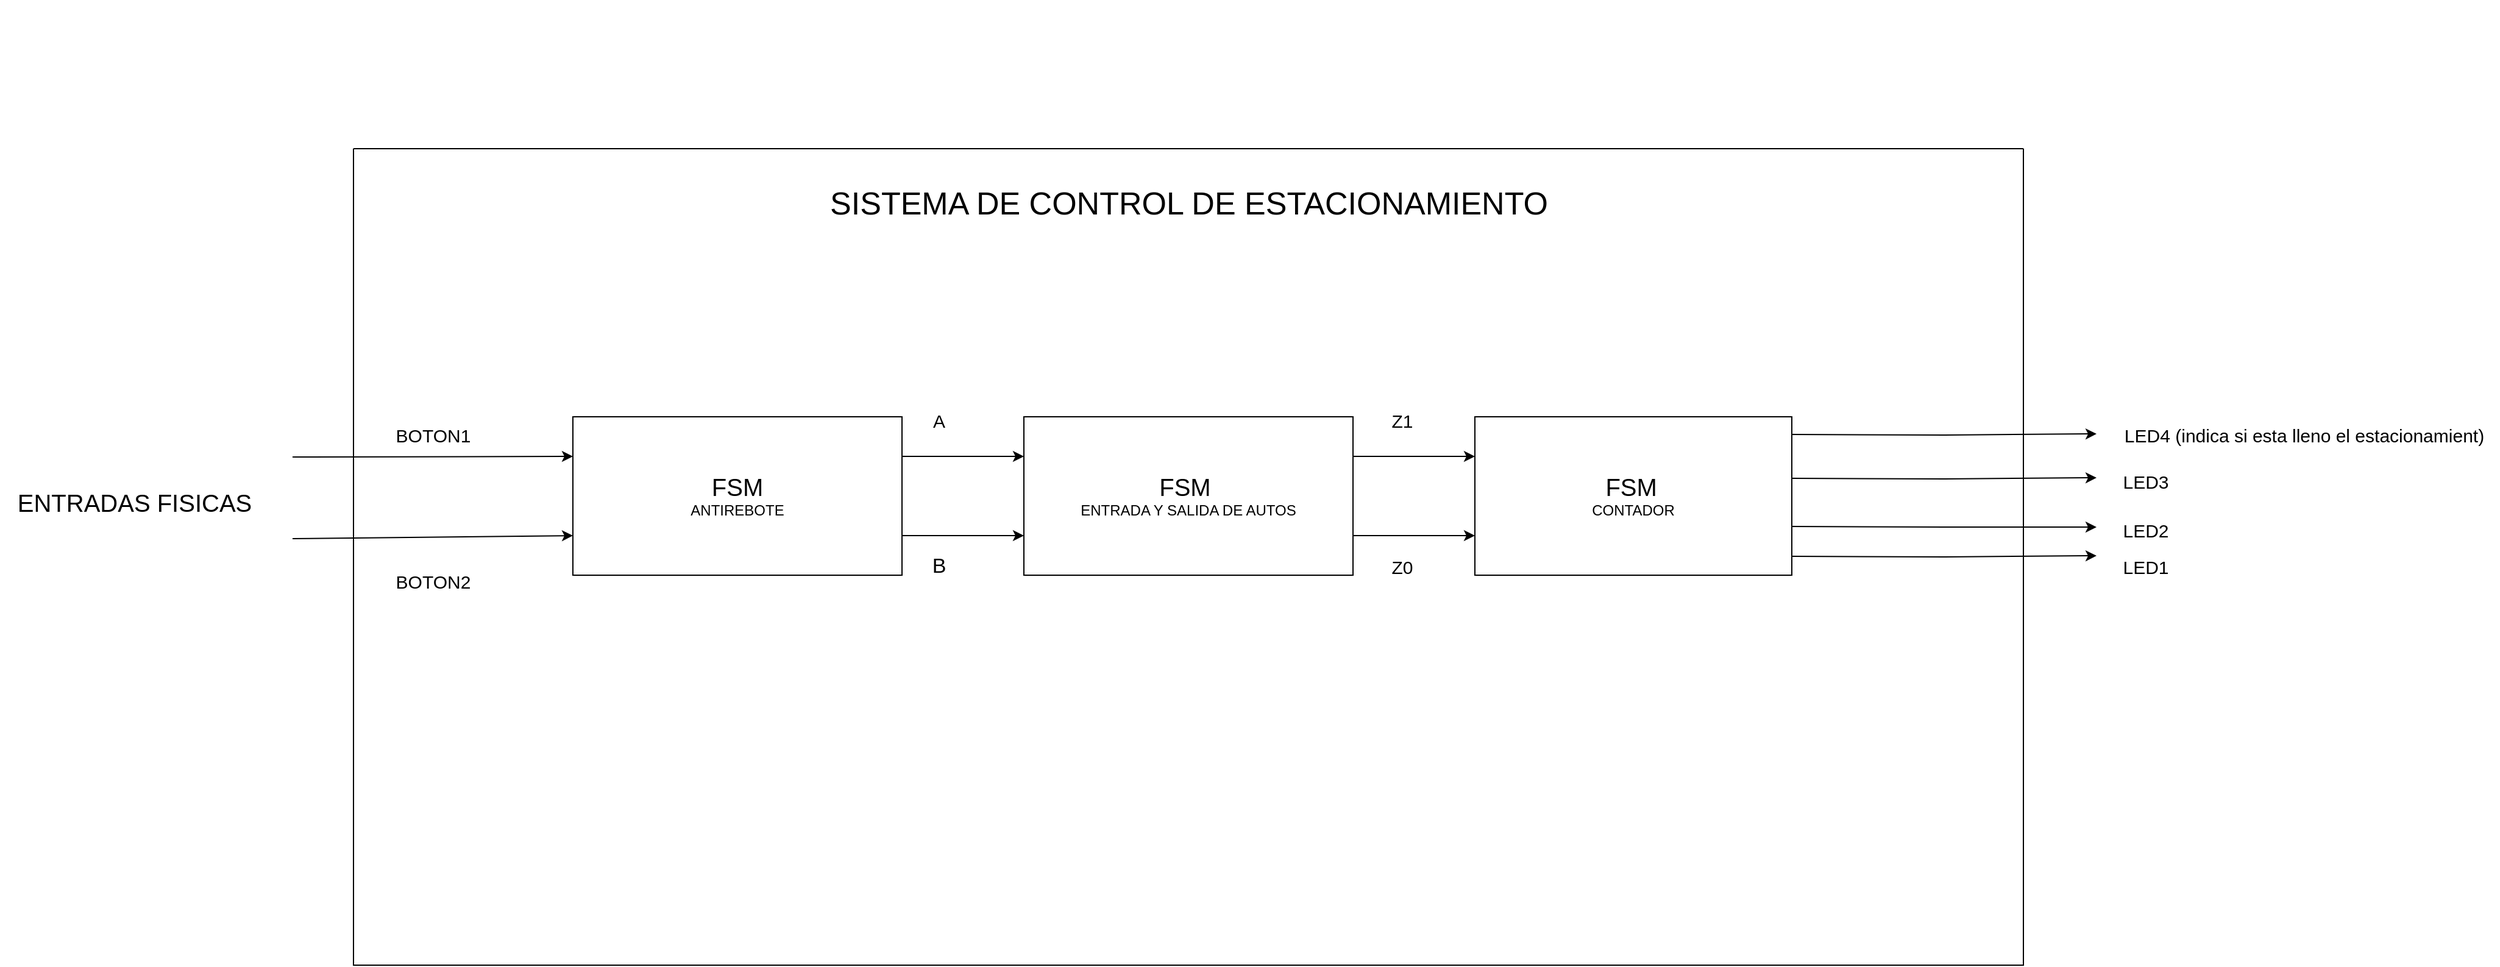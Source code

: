 <mxfile version="27.1.6">
  <diagram name="Página-1" id="I1SomiNjjq00_smB_cam">
    <mxGraphModel dx="2113" dy="647" grid="1" gridSize="10" guides="1" tooltips="1" connect="1" arrows="1" fold="1" page="1" pageScale="1" pageWidth="827" pageHeight="1169" math="1" shadow="0">
      <root>
        <mxCell id="0" />
        <mxCell id="1" parent="0" />
        <mxCell id="znKU4BLueMgDknyYY0CS-10" style="edgeStyle=orthogonalEdgeStyle;rounded=0;orthogonalLoop=1;jettySize=auto;html=1;exitX=1;exitY=0.25;exitDx=0;exitDy=0;entryX=0;entryY=0.25;entryDx=0;entryDy=0;" parent="1" source="znKU4BLueMgDknyYY0CS-1" target="znKU4BLueMgDknyYY0CS-2" edge="1">
          <mxGeometry relative="1" as="geometry" />
        </mxCell>
        <mxCell id="znKU4BLueMgDknyYY0CS-11" style="edgeStyle=orthogonalEdgeStyle;rounded=0;orthogonalLoop=1;jettySize=auto;html=1;exitX=1;exitY=0.75;exitDx=0;exitDy=0;entryX=0;entryY=0.75;entryDx=0;entryDy=0;" parent="1" source="znKU4BLueMgDknyYY0CS-1" target="znKU4BLueMgDknyYY0CS-2" edge="1">
          <mxGeometry relative="1" as="geometry" />
        </mxCell>
        <mxCell id="znKU4BLueMgDknyYY0CS-1" value="&lt;font style=&quot;font-size: 20px; color: light-dark(rgb(0, 0, 0), rgb(0, 255, 255));&quot;&gt;FSM&amp;nbsp;&lt;/font&gt;&lt;br&gt;ENTRADA Y SALIDA DE AUTOS" style="rounded=0;whiteSpace=wrap;html=1;" parent="1" vertex="1">
          <mxGeometry x="2290" y="2490" width="270" height="130" as="geometry" />
        </mxCell>
        <mxCell id="znKU4BLueMgDknyYY0CS-2" value="&lt;font style=&quot;font-size: 20px; color: light-dark(rgb(0, 0, 0), rgb(0, 255, 255));&quot;&gt;FSM&lt;/font&gt;&amp;nbsp;&lt;br&gt;CONTADOR" style="whiteSpace=wrap;html=1;" parent="1" vertex="1">
          <mxGeometry x="2660" y="2490" width="260" height="130" as="geometry" />
        </mxCell>
        <mxCell id="znKU4BLueMgDknyYY0CS-8" style="edgeStyle=orthogonalEdgeStyle;rounded=0;orthogonalLoop=1;jettySize=auto;html=1;exitX=1;exitY=0.25;exitDx=0;exitDy=0;entryX=0;entryY=0.25;entryDx=0;entryDy=0;" parent="1" source="znKU4BLueMgDknyYY0CS-3" target="znKU4BLueMgDknyYY0CS-1" edge="1">
          <mxGeometry relative="1" as="geometry" />
        </mxCell>
        <mxCell id="znKU4BLueMgDknyYY0CS-9" style="edgeStyle=orthogonalEdgeStyle;rounded=0;orthogonalLoop=1;jettySize=auto;html=1;exitX=1;exitY=0.75;exitDx=0;exitDy=0;entryX=0;entryY=0.75;entryDx=0;entryDy=0;" parent="1" source="znKU4BLueMgDknyYY0CS-3" target="znKU4BLueMgDknyYY0CS-1" edge="1">
          <mxGeometry relative="1" as="geometry" />
        </mxCell>
        <mxCell id="znKU4BLueMgDknyYY0CS-3" value="&lt;font style=&quot;font-size: 20px; background-color: light-dark(#ffffff, var(--ge-dark-color, #121212)); color: light-dark(rgb(0, 0, 0), rgb(51, 255, 255));&quot;&gt;FSM&lt;/font&gt;&lt;div&gt;ANTIREBOTE&lt;/div&gt;" style="rounded=0;whiteSpace=wrap;html=1;" parent="1" vertex="1">
          <mxGeometry x="1920" y="2490" width="270" height="130" as="geometry" />
        </mxCell>
        <mxCell id="znKU4BLueMgDknyYY0CS-5" value="" style="endArrow=classic;html=1;rounded=0;entryX=0;entryY=0.25;entryDx=0;entryDy=0;" parent="1" target="znKU4BLueMgDknyYY0CS-3" edge="1">
          <mxGeometry width="50" height="50" relative="1" as="geometry">
            <mxPoint x="1690" y="2523" as="sourcePoint" />
            <mxPoint x="2070" y="2620" as="targetPoint" />
            <Array as="points" />
          </mxGeometry>
        </mxCell>
        <mxCell id="znKU4BLueMgDknyYY0CS-6" value="" style="endArrow=classic;html=1;rounded=0;entryX=0;entryY=0.75;entryDx=0;entryDy=0;" parent="1" target="znKU4BLueMgDknyYY0CS-3" edge="1">
          <mxGeometry width="50" height="50" relative="1" as="geometry">
            <mxPoint x="1690" y="2590" as="sourcePoint" />
            <mxPoint x="2010" y="2650" as="targetPoint" />
            <Array as="points" />
          </mxGeometry>
        </mxCell>
        <mxCell id="XfpTDZuc2QoqP7Mxh58M-2" value="" style="swimlane;startSize=0;" vertex="1" parent="1">
          <mxGeometry x="1740" y="2270" width="1370" height="670" as="geometry" />
        </mxCell>
        <mxCell id="znKU4BLueMgDknyYY0CS-7" value="&lt;font style=&quot;font-size: 15px;&quot;&gt;BOTON1&lt;/font&gt;" style="text;html=1;align=center;verticalAlign=middle;resizable=0;points=[];autosize=1;strokeColor=none;fillColor=none;" parent="XfpTDZuc2QoqP7Mxh58M-2" vertex="1">
          <mxGeometry x="25" y="220" width="80" height="30" as="geometry" />
        </mxCell>
        <mxCell id="XfpTDZuc2QoqP7Mxh58M-4" value="&lt;font style=&quot;font-size: 15px;&quot;&gt;BOTON2&lt;/font&gt;" style="text;html=1;align=center;verticalAlign=middle;resizable=0;points=[];autosize=1;strokeColor=none;fillColor=none;" vertex="1" parent="XfpTDZuc2QoqP7Mxh58M-2">
          <mxGeometry x="25" y="340" width="80" height="30" as="geometry" />
        </mxCell>
        <mxCell id="znKU4BLueMgDknyYY0CS-12" style="edgeStyle=orthogonalEdgeStyle;rounded=0;orthogonalLoop=1;jettySize=auto;html=1;exitX=1;exitY=0.25;exitDx=0;exitDy=0;" parent="XfpTDZuc2QoqP7Mxh58M-2" edge="1">
          <mxGeometry relative="1" as="geometry">
            <mxPoint x="1430" y="234" as="targetPoint" />
            <mxPoint x="1180" y="234.5" as="sourcePoint" />
          </mxGeometry>
        </mxCell>
        <mxCell id="XfpTDZuc2QoqP7Mxh58M-10" style="edgeStyle=orthogonalEdgeStyle;rounded=0;orthogonalLoop=1;jettySize=auto;html=1;exitX=1;exitY=0.25;exitDx=0;exitDy=0;" edge="1" parent="XfpTDZuc2QoqP7Mxh58M-2">
          <mxGeometry relative="1" as="geometry">
            <mxPoint x="1430" y="270" as="targetPoint" />
            <mxPoint x="1180" y="270.5" as="sourcePoint" />
          </mxGeometry>
        </mxCell>
        <mxCell id="XfpTDZuc2QoqP7Mxh58M-11" style="edgeStyle=orthogonalEdgeStyle;rounded=0;orthogonalLoop=1;jettySize=auto;html=1;exitX=1;exitY=0.25;exitDx=0;exitDy=0;" edge="1" parent="XfpTDZuc2QoqP7Mxh58M-2">
          <mxGeometry relative="1" as="geometry">
            <mxPoint x="1430" y="334" as="targetPoint" />
            <mxPoint x="1180" y="334.5" as="sourcePoint" />
          </mxGeometry>
        </mxCell>
        <mxCell id="znKU4BLueMgDknyYY0CS-13" style="edgeStyle=orthogonalEdgeStyle;rounded=0;orthogonalLoop=1;jettySize=auto;html=1;exitX=1;exitY=0.75;exitDx=0;exitDy=0;" parent="XfpTDZuc2QoqP7Mxh58M-2" edge="1">
          <mxGeometry relative="1" as="geometry">
            <mxPoint x="1430" y="310.5" as="targetPoint" />
            <mxPoint x="1180" y="310" as="sourcePoint" />
          </mxGeometry>
        </mxCell>
        <mxCell id="XfpTDZuc2QoqP7Mxh58M-19" value="&lt;font style=&quot;font-size: 26px;&quot;&gt;SISTEMA DE CONTROL DE ESTACIONAMIENTO&lt;/font&gt;" style="text;html=1;align=center;verticalAlign=middle;resizable=0;points=[];autosize=1;strokeColor=none;fillColor=none;" vertex="1" parent="XfpTDZuc2QoqP7Mxh58M-2">
          <mxGeometry x="380" y="25" width="610" height="40" as="geometry" />
        </mxCell>
        <mxCell id="XfpTDZuc2QoqP7Mxh58M-3" value="&lt;font style=&quot;font-size: 20px;&quot;&gt;ENTRADAS FISICAS&lt;/font&gt;" style="text;html=1;align=center;verticalAlign=middle;resizable=0;points=[];autosize=1;strokeColor=none;fillColor=none;" vertex="1" parent="1">
          <mxGeometry x="1450" y="2540" width="220" height="40" as="geometry" />
        </mxCell>
        <mxCell id="XfpTDZuc2QoqP7Mxh58M-5" value="&lt;font style=&quot;font-size: 15px;&quot;&gt;A&lt;/font&gt;" style="text;html=1;align=center;verticalAlign=middle;resizable=0;points=[];autosize=1;strokeColor=none;fillColor=none;" vertex="1" parent="1">
          <mxGeometry x="2205" y="2478" width="30" height="30" as="geometry" />
        </mxCell>
        <mxCell id="XfpTDZuc2QoqP7Mxh58M-6" value="&lt;font style=&quot;font-size: 17px;&quot;&gt;B&lt;/font&gt;" style="text;html=1;align=center;verticalAlign=middle;resizable=0;points=[];autosize=1;strokeColor=none;fillColor=none;" vertex="1" parent="1">
          <mxGeometry x="2205" y="2598" width="30" height="30" as="geometry" />
        </mxCell>
        <mxCell id="XfpTDZuc2QoqP7Mxh58M-7" value="&lt;font style=&quot;font-size: 15px;&quot;&gt;Z1&lt;/font&gt;" style="text;html=1;align=center;verticalAlign=middle;resizable=0;points=[];autosize=1;strokeColor=none;fillColor=none;" vertex="1" parent="1">
          <mxGeometry x="2580" y="2478" width="40" height="30" as="geometry" />
        </mxCell>
        <mxCell id="XfpTDZuc2QoqP7Mxh58M-8" value="&lt;font style=&quot;font-size: 15px;&quot;&gt;Z0&lt;/font&gt;" style="text;html=1;align=center;verticalAlign=middle;resizable=0;points=[];autosize=1;strokeColor=none;fillColor=none;" vertex="1" parent="1">
          <mxGeometry x="2580" y="2598" width="40" height="30" as="geometry" />
        </mxCell>
        <mxCell id="XfpTDZuc2QoqP7Mxh58M-12" value="&lt;font style=&quot;font-size: 15px;&quot;&gt;LED4 (indica si esta lleno el estacionamient)&lt;/font&gt;" style="text;html=1;align=center;verticalAlign=middle;resizable=0;points=[];autosize=1;strokeColor=none;fillColor=none;" vertex="1" parent="1">
          <mxGeometry x="3180" y="2490" width="320" height="30" as="geometry" />
        </mxCell>
        <mxCell id="XfpTDZuc2QoqP7Mxh58M-13" value="&lt;font style=&quot;font-size: 15px;&quot;&gt;LED3&lt;/font&gt;" style="text;html=1;align=center;verticalAlign=middle;resizable=0;points=[];autosize=1;strokeColor=none;fillColor=none;" vertex="1" parent="1">
          <mxGeometry x="3180" y="2528" width="60" height="30" as="geometry" />
        </mxCell>
        <mxCell id="XfpTDZuc2QoqP7Mxh58M-14" value="&lt;font style=&quot;font-size: 15px;&quot;&gt;LED2&lt;/font&gt;" style="text;html=1;align=center;verticalAlign=middle;resizable=0;points=[];autosize=1;strokeColor=none;fillColor=none;" vertex="1" parent="1">
          <mxGeometry x="3180" y="2568" width="60" height="30" as="geometry" />
        </mxCell>
        <mxCell id="XfpTDZuc2QoqP7Mxh58M-15" value="&lt;font style=&quot;font-size: 15px;&quot;&gt;LED1&lt;/font&gt;" style="text;html=1;align=center;verticalAlign=middle;resizable=0;points=[];autosize=1;strokeColor=none;fillColor=none;" vertex="1" parent="1">
          <mxGeometry x="3180" y="2598" width="60" height="30" as="geometry" />
        </mxCell>
        <mxCell id="XfpTDZuc2QoqP7Mxh58M-17" value="&lt;span style=&quot;color: rgba(0, 0, 0, 0); font-family: monospace; font-size: 0px; text-align: start;&quot;&gt;%3CmxGraphModel%3E%3Croot%3E%3CmxCell%20id%3D%220%22%2F%3E%3CmxCell%20id%3D%221%22%20parent%3D%220%22%2F%3E%3CmxCell%20id%3D%222%22%20value%3D%22%26%2310%3B%26lt%3Bpre%20style%3D%26quot%3Bmargin%3A%200px%20!important%3B%20font-family%3A%20Menlo%2C%20%26amp%3Bquot%3BRoboto%20Mono%26amp%3Bquot%3B%2C%20%26amp%3Bquot%3BCourier%20New%26amp%3Bquot%3B%2C%20Courier%2C%20monospace%2C%20Inter%2C%20sans-serif%3B%20overflow%3A%20auto%3B%20padding%3A%209.144px%2013.716px%3B%20white-space%3A%20pre-wrap%3B%20word-break%3A%20break-all%3B%20color%3A%20rgb(255%2C%20255%2C%20255)%3B%20font-size%3A%2012.573px%3B%20font-style%3A%20normal%3B%20font-variant-ligatures%3A%20normal%3B%20font-variant-caps%3A%20normal%3B%20font-weight%3A%20400%3B%20letter-spacing%3A%20normal%3B%20orphans%3A%202%3B%20text-align%3A%20start%3B%20text-indent%3A%200px%3B%20text-transform%3A%20none%3B%20widows%3A%202%3B%20word-spacing%3A%200px%3B%20-webkit-text-stroke-width%3A%200px%3B%20text-decoration-thickness%3A%20initial%3B%20text-decoration-style%3A%20initial%3B%20text-decoration-color%3A%20initial%3B%26quot%3B%26gt%3BSISTEMA%20DE%20CONTROL%20DE%20ESTACIONAMIENTO%20%26lt%3B%2Fpre%26gt%3B%26%2310%3B%26%2310%3B%22%20style%3D%22swimlane%3BstartSize%3D0%3B%22%20vertex%3D%221%22%20parent%3D%221%22%3E%3CmxGeometry%20x%3D%221740%22%20y%3D%222270%22%20width%3D%221370%22%20height%3D%22670%22%20as%3D%22geometry%22%2F%3E%3C%2FmxCell%3E%3CmxCell%20id%3D%223%22%20value%3D%22%26lt%3Bfont%20style%3D%26quot%3Bfont-size%3A%2015px%3B%26quot%3B%26gt%3BBOTON1%26lt%3B%2Ffont%26gt%3B%22%20style%3D%22text%3Bhtml%3D1%3Balign%3Dcenter%3BverticalAlign%3Dmiddle%3Bresizable%3D0%3Bpoints%3D%5B%5D%3Bautosize%3D1%3BstrokeColor%3Dnone%3BfillColor%3Dnone%3B%22%20vertex%3D%221%22%20parent%3D%222%22%3E%3CmxGeometry%20x%3D%2225%22%20y%3D%22220%22%20width%3D%2280%22%20height%3D%2230%22%20as%3D%22geometry%22%2F%3E%3C%2FmxCell%3E%3CmxCell%20id%3D%224%22%20value%3D%22%26lt%3Bfont%20style%3D%26quot%3Bfont-size%3A%2015px%3B%26quot%3B%26gt%3BBOTON2%26lt%3B%2Ffont%26gt%3B%22%20style%3D%22text%3Bhtml%3D1%3Balign%3Dcenter%3BverticalAlign%3Dmiddle%3Bresizable%3D0%3Bpoints%3D%5B%5D%3Bautosize%3D1%3BstrokeColor%3Dnone%3BfillColor%3Dnone%3B%22%20vertex%3D%221%22%20parent%3D%222%22%3E%3CmxGeometry%20x%3D%2225%22%20y%3D%22340%22%20width%3D%2280%22%20height%3D%2230%22%20as%3D%22geometry%22%2F%3E%3C%2FmxCell%3E%3CmxCell%20id%3D%225%22%20style%3D%22edgeStyle%3DorthogonalEdgeStyle%3Brounded%3D0%3BorthogonalLoop%3D1%3BjettySize%3Dauto%3Bhtml%3D1%3BexitX%3D1%3BexitY%3D0.25%3BexitDx%3D0%3BexitDy%3D0%3B%22%20edge%3D%221%22%20parent%3D%222%22%3E%3CmxGeometry%20relative%3D%221%22%20as%3D%22geometry%22%3E%3CmxPoint%20x%3D%221430%22%20y%3D%22234%22%20as%3D%22targetPoint%22%2F%3E%3CmxPoint%20x%3D%221180%22%20y%3D%22234.5%22%20as%3D%22sourcePoint%22%2F%3E%3C%2FmxGeometry%3E%3C%2FmxCell%3E%3CmxCell%20id%3D%226%22%20style%3D%22edgeStyle%3DorthogonalEdgeStyle%3Brounded%3D0%3BorthogonalLoop%3D1%3BjettySize%3Dauto%3Bhtml%3D1%3BexitX%3D1%3BexitY%3D0.25%3BexitDx%3D0%3BexitDy%3D0%3B%22%20edge%3D%221%22%20parent%3D%222%22%3E%3CmxGeometry%20relative%3D%221%22%20as%3D%22geometry%22%3E%3CmxPoint%20x%3D%221430%22%20y%3D%22270%22%20as%3D%22targetPoint%22%2F%3E%3CmxPoint%20x%3D%221180%22%20y%3D%22270.5%22%20as%3D%22sourcePoint%22%2F%3E%3C%2FmxGeometry%3E%3C%2FmxCell%3E%3CmxCell%20id%3D%227%22%20style%3D%22edgeStyle%3DorthogonalEdgeStyle%3Brounded%3D0%3BorthogonalLoop%3D1%3BjettySize%3Dauto%3Bhtml%3D1%3BexitX%3D1%3BexitY%3D0.25%3BexitDx%3D0%3BexitDy%3D0%3B%22%20edge%3D%221%22%20parent%3D%222%22%3E%3CmxGeometry%20relative%3D%221%22%20as%3D%22geometry%22%3E%3CmxPoint%20x%3D%221430%22%20y%3D%22334%22%20as%3D%22targetPoint%22%2F%3E%3CmxPoint%20x%3D%221180%22%20y%3D%22334.5%22%20as%3D%22sourcePoint%22%2F%3E%3C%2FmxGeometry%3E%3C%2FmxCell%3E%3CmxCell%20id%3D%228%22%20style%3D%22edgeStyle%3DorthogonalEdgeStyle%3Brounded%3D0%3BorthogonalLoop%3D1%3BjettySize%3Dauto%3Bhtml%3D1%3BexitX%3D1%3BexitY%3D0.75%3BexitDx%3D0%3BexitDy%3D0%3B%22%20edge%3D%221%22%20parent%3D%222%22%3E%3CmxGeometry%20relative%3D%221%22%20as%3D%22geometry%22%3E%3CmxPoint%20x%3D%221430%22%20y%3D%22310.5%22%20as%3D%22targetPoint%22%2F%3E%3CmxPoint%20x%3D%221180%22%20y%3D%22310%22%20as%3D%22sourcePoint%22%2F%3E%3C%2FmxGeometry%3E%3C%2FmxCell%3E%3C%2Froot%3E%3C%2FmxGraphModel%3E&lt;/span&gt;&lt;span style=&quot;color: rgba(0, 0, 0, 0); font-family: monospace; font-size: 0px; text-align: start;&quot;&gt;%3CmxGraphModel%3E%3Croot%3E%3CmxCell%20id%3D%220%22%2F%3E%3CmxCell%20id%3D%221%22%20parent%3D%220%22%2F%3E%3CmxCell%20id%3D%222%22%20value%3D%22%26%2310%3B%26lt%3Bpre%20style%3D%26quot%3Bmargin%3A%200px%20!important%3B%20font-family%3A%20Menlo%2C%20%26amp%3Bquot%3BRoboto%20Mono%26amp%3Bquot%3B%2C%20%26amp%3Bquot%3BCourier%20New%26amp%3Bquot%3B%2C%20Courier%2C%20monospace%2C%20Inter%2C%20sans-serif%3B%20overflow%3A%20auto%3B%20padding%3A%209.144px%2013.716px%3B%20white-space%3A%20pre-wrap%3B%20word-break%3A%20break-all%3B%20color%3A%20rgb(255%2C%20255%2C%20255)%3B%20font-size%3A%2012.573px%3B%20font-style%3A%20normal%3B%20font-variant-ligatures%3A%20normal%3B%20font-variant-caps%3A%20normal%3B%20font-weight%3A%20400%3B%20letter-spacing%3A%20normal%3B%20orphans%3A%202%3B%20text-align%3A%20start%3B%20text-indent%3A%200px%3B%20text-transform%3A%20none%3B%20widows%3A%202%3B%20word-spacing%3A%200px%3B%20-webkit-text-stroke-width%3A%200px%3B%20text-decoration-thickness%3A%20initial%3B%20text-decoration-style%3A%20initial%3B%20text-decoration-color%3A%20initial%3B%26quot%3B%26gt%3BSISTEMA%20DE%20CONTROL%20DE%20ESTACIONAMIENTO%20%26lt%3B%2Fpre%26gt%3B%26%2310%3B%26%2310%3B%22%20style%3D%22swimlane%3BstartSize%3D0%3B%22%20vertex%3D%221%22%20parent%3D%221%22%3E%3CmxGeometry%20x%3D%221740%22%20y%3D%222270%22%20width%3D%221370%22%20height%3D%22670%22%20as%3D%22geometry%22%2F%3E%3C%2FmxCell%3E%3CmxCell%20id%3D%223%22%20value%3D%22%26lt%3Bfont%20style%3D%26quot%3Bfont-size%3A%2015px%3B%26quot%3B%26gt%3BBOTON1%26lt%3B%2Ffont%26gt%3B%22%20style%3D%22text%3Bhtml%3D1%3Balign%3Dcenter%3BverticalAlign%3Dmiddle%3Bresizable%3D0%3Bpoints%3D%5B%5D%3Bautosize%3D1%3BstrokeColor%3Dnone%3BfillColor%3Dnone%3B%22%20vertex%3D%221%22%20parent%3D%222%22%3E%3CmxGeometry%20x%3D%2225%22%20y%3D%22220%22%20width%3D%2280%22%20height%3D%2230%22%20as%3D%22geometry%22%2F%3E%3C%2FmxCell%3E%3CmxCell%20id%3D%224%22%20value%3D%22%26lt%3Bfont%20style%3D%26quot%3Bfont-size%3A%2015px%3B%26quot%3B%26gt%3BBOTON2%26lt%3B%2Ffont%26gt%3B%22%20style%3D%22text%3Bhtml%3D1%3Balign%3Dcenter%3BverticalAlign%3Dmiddle%3Bresizable%3D0%3Bpoints%3D%5B%5D%3Bautosize%3D1%3BstrokeColor%3Dnone%3BfillColor%3Dnone%3B%22%20vertex%3D%221%22%20parent%3D%222%22%3E%3CmxGeometry%20x%3D%2225%22%20y%3D%22340%22%20width%3D%2280%22%20height%3D%2230%22%20as%3D%22geometry%22%2F%3E%3C%2FmxCell%3E%3CmxCell%20id%3D%225%22%20style%3D%22edgeStyle%3DorthogonalEdgeStyle%3Brounded%3D0%3BorthogonalLoop%3D1%3BjettySize%3Dauto%3Bhtml%3D1%3BexitX%3D1%3BexitY%3D0.25%3BexitDx%3D0%3BexitDy%3D0%3B%22%20edge%3D%221%22%20parent%3D%222%22%3E%3CmxGeometry%20relative%3D%221%22%20as%3D%22geometry%22%3E%3CmxPoint%20x%3D%221430%22%20y%3D%22234%22%20as%3D%22targetPoint%22%2F%3E%3CmxPoint%20x%3D%221180%22%20y%3D%22234.5%22%20as%3D%22sourcePoint%22%2F%3E%3C%2FmxGeometry%3E%3C%2FmxCell%3E%3CmxCell%20id%3D%226%22%20style%3D%22edgeStyle%3DorthogonalEdgeStyle%3Brounded%3D0%3BorthogonalLoop%3D1%3BjettySize%3Dauto%3Bhtml%3D1%3BexitX%3D1%3BexitY%3D0.25%3BexitDx%3D0%3BexitDy%3D0%3B%22%20edge%3D%221%22%20parent%3D%222%22%3E%3CmxGeometry%20relative%3D%221%22%20as%3D%22geometry%22%3E%3CmxPoint%20x%3D%221430%22%20y%3D%22270%22%20as%3D%22targetPoint%22%2F%3E%3CmxPoint%20x%3D%221180%22%20y%3D%22270.5%22%20as%3D%22sourcePoint%22%2F%3E%3C%2FmxGeometry%3E%3C%2FmxCell%3E%3CmxCell%20id%3D%227%22%20style%3D%22edgeStyle%3DorthogonalEdgeStyle%3Brounded%3D0%3BorthogonalLoop%3D1%3BjettySize%3Dauto%3Bhtml%3D1%3BexitX%3D1%3BexitY%3D0.25%3BexitDx%3D0%3BexitDy%3D0%3B%22%20edge%3D%221%22%20parent%3D%222%22%3E%3CmxGeometry%20relative%3D%221%22%20as%3D%22geometry%22%3E%3CmxPoint%20x%3D%221430%22%20y%3D%22334%22%20as%3D%22targetPoint%22%2F%3E%3CmxPoint%20x%3D%221180%22%20y%3D%22334.5%22%20as%3D%22sourcePoint%22%2F%3E%3C%2FmxGeometry%3E%3C%2FmxCell%3E%3CmxCell%20id%3D%228%22%20style%3D%22edgeStyle%3DorthogonalEdgeStyle%3Brounded%3D0%3BorthogonalLoop%3D1%3BjettySize%3Dauto%3Bhtml%3D1%3BexitX%3D1%3BexitY%3D0.75%3BexitDx%3D0%3BexitDy%3D0%3B%22%20edge%3D%221%22%20parent%3D%222%22%3E%3CmxGeometry%20relative%3D%221%22%20as%3D%22geometry%22%3E%3CmxPoint%20x%3D%221430%22%20y%3D%22310.5%22%20as%3D%22targetPoint%22%2F%3E%3CmxPoint%20x%3D%221180%22%20y%3D%22310%22%20as%3D%22sourcePoint%22%2F%3E%3C%2FmxGeometry%3E%3C%2FmxCell%3E%3C%2Froot%3E%3C%2FmxGraphModel%3E&lt;/span&gt;" style="text;html=1;align=center;verticalAlign=middle;resizable=0;points=[];autosize=1;strokeColor=none;fillColor=none;" vertex="1" parent="1">
          <mxGeometry x="2240" y="2148" width="20" height="30" as="geometry" />
        </mxCell>
      </root>
    </mxGraphModel>
  </diagram>
</mxfile>

